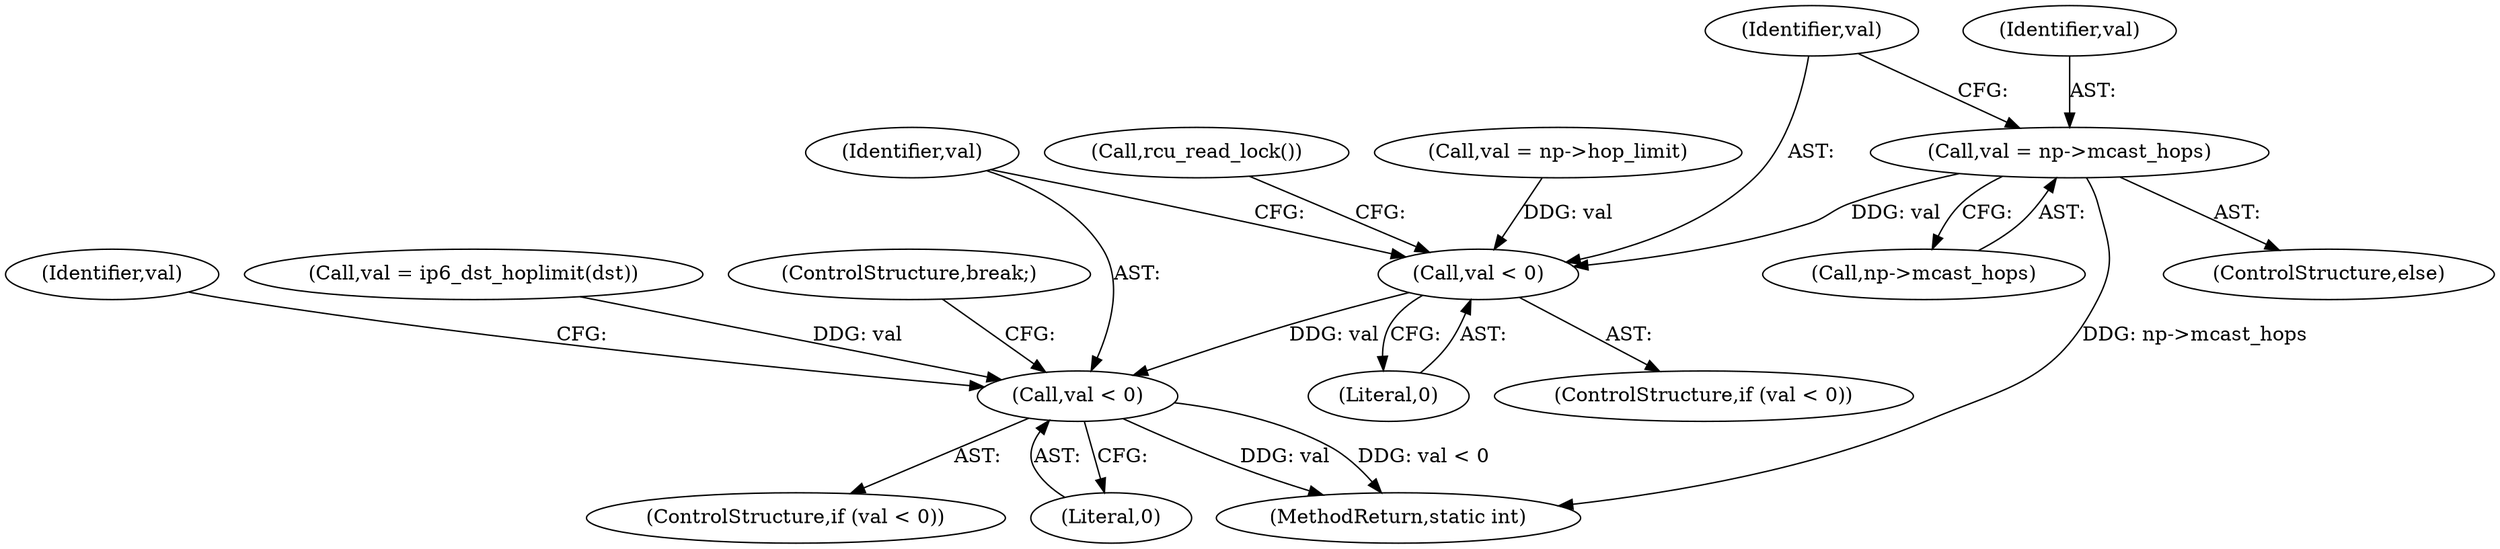 digraph "0_linux_45f6fad84cc305103b28d73482b344d7f5b76f39_10@pointer" {
"1000786" [label="(Call,val = np->mcast_hops)"];
"1000792" [label="(Call,val < 0)"];
"1000809" [label="(Call,val < 0)"];
"1000786" [label="(Call,val = np->mcast_hops)"];
"1000787" [label="(Identifier,val)"];
"1000796" [label="(Call,rcu_read_lock())"];
"1000794" [label="(Literal,0)"];
"1000809" [label="(Call,val < 0)"];
"1000780" [label="(Call,val = np->hop_limit)"];
"1000811" [label="(Literal,0)"];
"1000813" [label="(Identifier,val)"];
"1000788" [label="(Call,np->mcast_hops)"];
"1000808" [label="(ControlStructure,if (val < 0))"];
"1000791" [label="(ControlStructure,if (val < 0))"];
"1000803" [label="(Call,val = ip6_dst_hoplimit(dst))"];
"1001032" [label="(MethodReturn,static int)"];
"1000822" [label="(ControlStructure,break;)"];
"1000810" [label="(Identifier,val)"];
"1000785" [label="(ControlStructure,else)"];
"1000792" [label="(Call,val < 0)"];
"1000793" [label="(Identifier,val)"];
"1000786" -> "1000785"  [label="AST: "];
"1000786" -> "1000788"  [label="CFG: "];
"1000787" -> "1000786"  [label="AST: "];
"1000788" -> "1000786"  [label="AST: "];
"1000793" -> "1000786"  [label="CFG: "];
"1000786" -> "1001032"  [label="DDG: np->mcast_hops"];
"1000786" -> "1000792"  [label="DDG: val"];
"1000792" -> "1000791"  [label="AST: "];
"1000792" -> "1000794"  [label="CFG: "];
"1000793" -> "1000792"  [label="AST: "];
"1000794" -> "1000792"  [label="AST: "];
"1000796" -> "1000792"  [label="CFG: "];
"1000810" -> "1000792"  [label="CFG: "];
"1000780" -> "1000792"  [label="DDG: val"];
"1000792" -> "1000809"  [label="DDG: val"];
"1000809" -> "1000808"  [label="AST: "];
"1000809" -> "1000811"  [label="CFG: "];
"1000810" -> "1000809"  [label="AST: "];
"1000811" -> "1000809"  [label="AST: "];
"1000813" -> "1000809"  [label="CFG: "];
"1000822" -> "1000809"  [label="CFG: "];
"1000809" -> "1001032"  [label="DDG: val"];
"1000809" -> "1001032"  [label="DDG: val < 0"];
"1000803" -> "1000809"  [label="DDG: val"];
}
